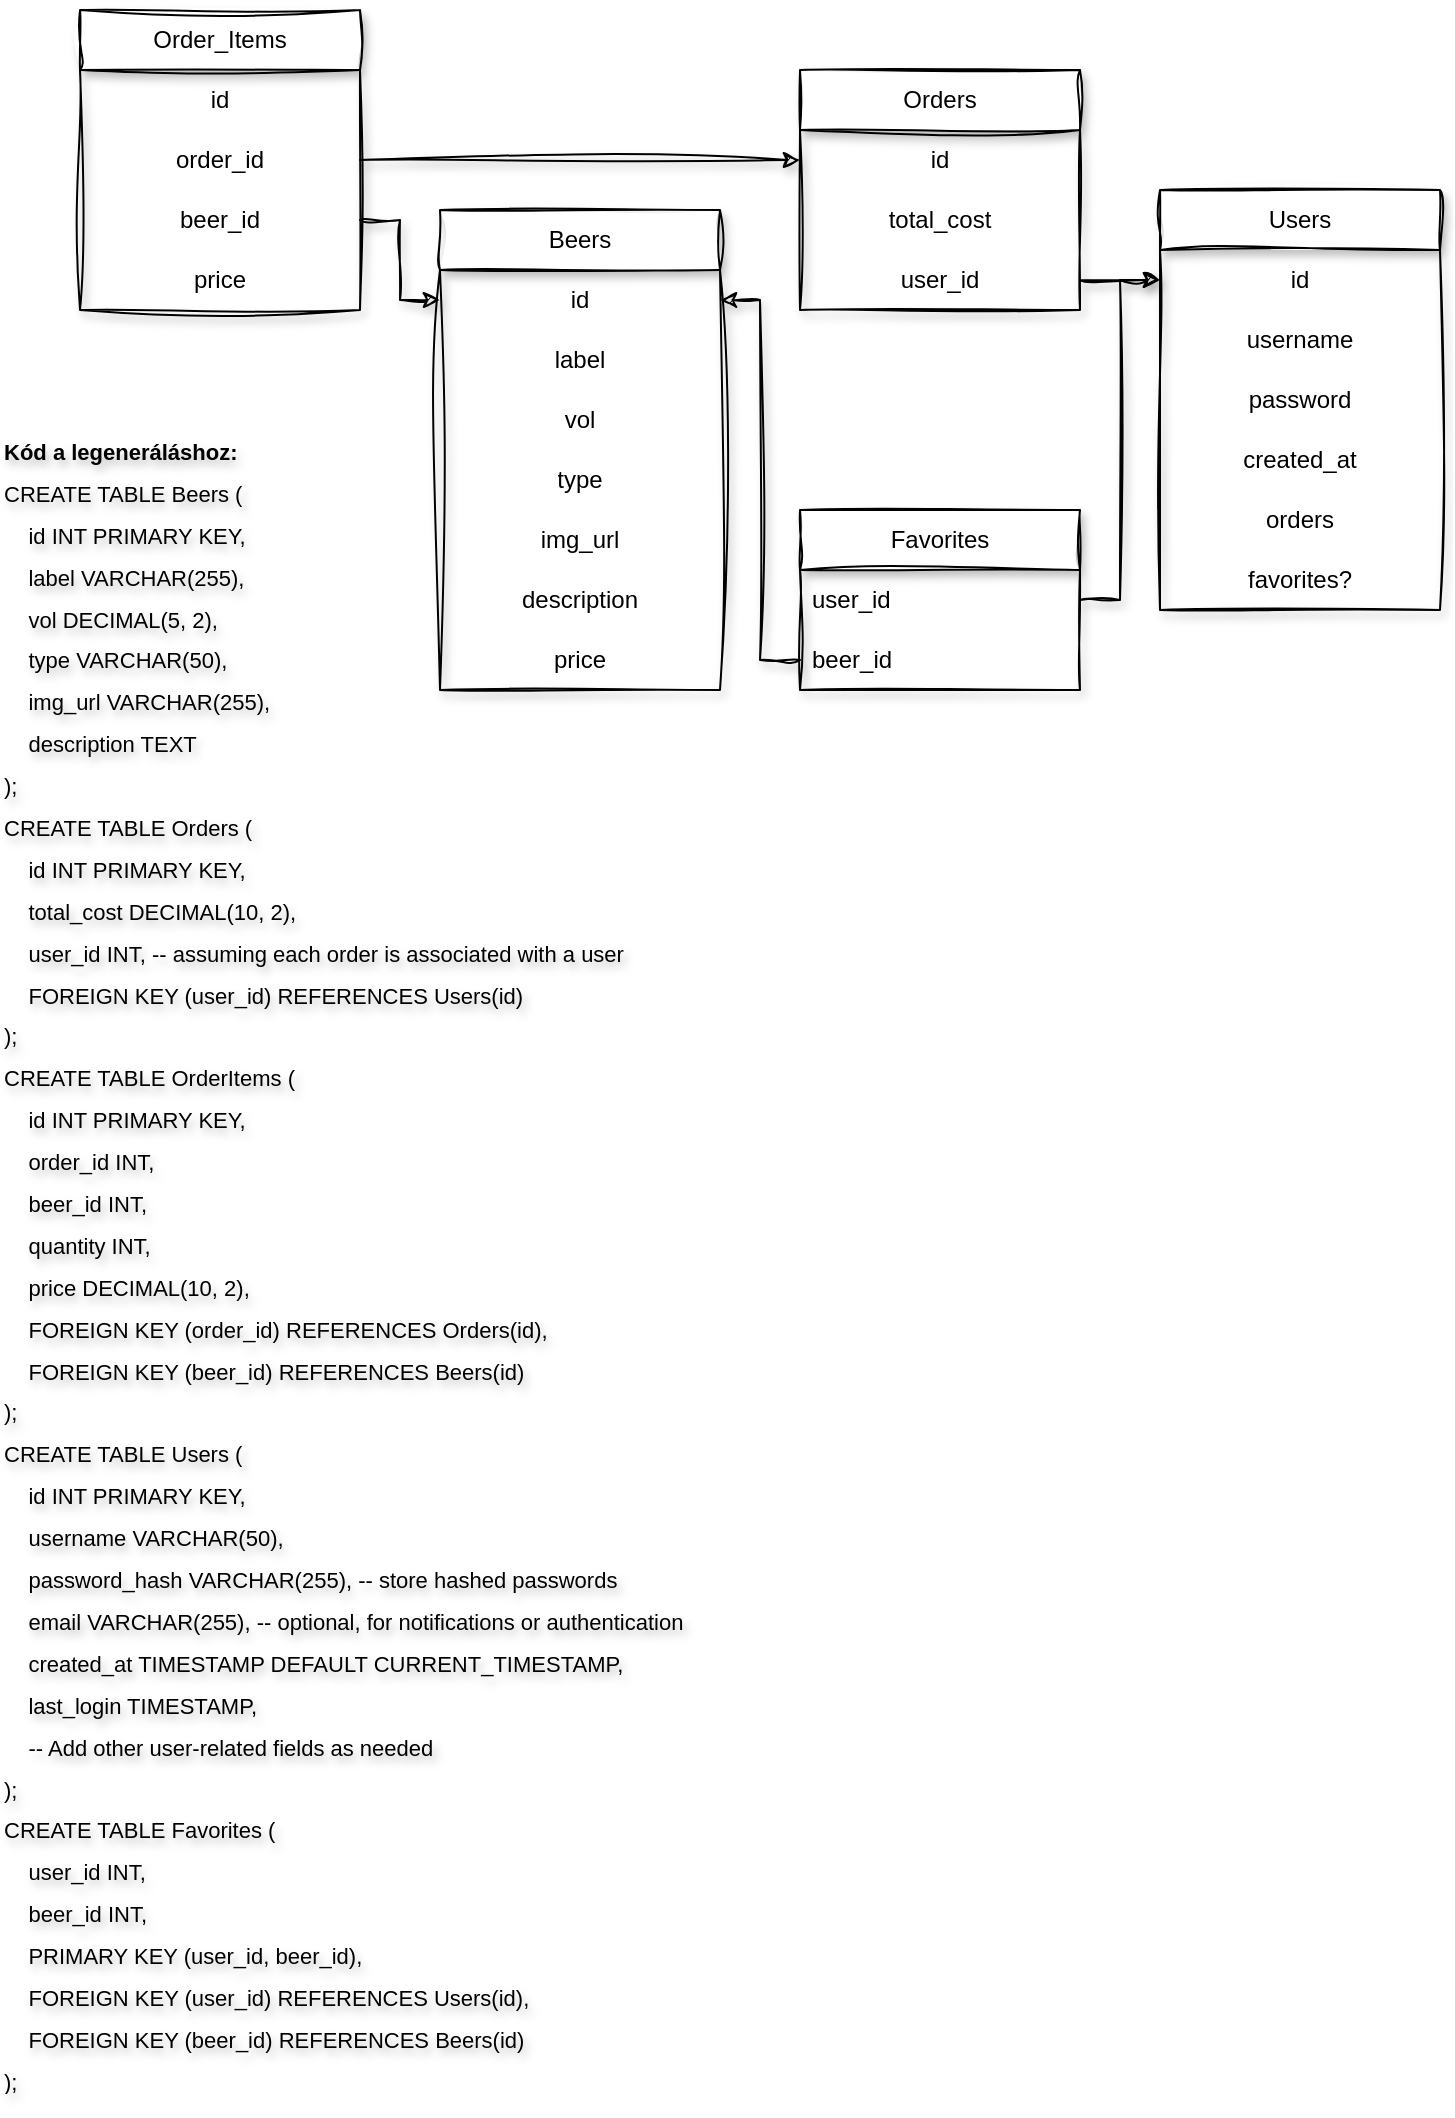 <mxfile version="24.2.5" type="device">
  <diagram name="Page-1" id="MGSu49-idK0sleufcpFF">
    <mxGraphModel dx="1562" dy="1023" grid="1" gridSize="10" guides="1" tooltips="1" connect="1" arrows="1" fold="1" page="1" pageScale="1" pageWidth="850" pageHeight="1100" math="0" shadow="0">
      <root>
        <mxCell id="0" />
        <mxCell id="1" parent="0" />
        <mxCell id="rIwgLL_nd4T7EvpAHdd8-36" value="&lt;h1 style=&quot;margin-top: 0px; line-height: 90%; font-size: 11px;&quot;&gt;&lt;font style=&quot;font-size: 11px;&quot;&gt;Kód a legeneráláshoz:&lt;/font&gt;&lt;/h1&gt;&lt;p style=&quot;line-height: 90%; font-size: 11px;&quot;&gt;&lt;font style=&quot;font-size: 11px;&quot;&gt;CREATE TABLE&lt;font style=&quot;font-size: 11px;&quot;&gt; Beers (&lt;/font&gt;&lt;/font&gt;&lt;/p&gt;&lt;p style=&quot;line-height: 90%; font-size: 11px;&quot;&gt;&lt;font style=&quot;font-size: 11px;&quot;&gt;&amp;nbsp; &amp;nbsp; id INT PRIMARY KEY,&lt;/font&gt;&lt;/p&gt;&lt;p style=&quot;line-height: 90%; font-size: 11px;&quot;&gt;&lt;font style=&quot;font-size: 11px;&quot;&gt;&amp;nbsp; &amp;nbsp; label VARCHAR(255),&lt;/font&gt;&lt;/p&gt;&lt;p style=&quot;margin-top: 10px; line-height: 90%; font-size: 11px;&quot;&gt;&lt;font style=&quot;font-size: 11px;&quot;&gt;&amp;nbsp; &amp;nbsp; vol DECIMAL(5, 2),&lt;/font&gt;&lt;/p&gt;&lt;p style=&quot;line-height: 90%; font-size: 11px;&quot;&gt;&lt;font style=&quot;font-size: 11px;&quot;&gt;&amp;nbsp; &amp;nbsp; type VARCHAR(50),&lt;/font&gt;&lt;/p&gt;&lt;p style=&quot;line-height: 90%; font-size: 11px;&quot;&gt;&lt;font style=&quot;font-size: 11px;&quot;&gt;&amp;nbsp; &amp;nbsp; img_url VARCHAR(255),&lt;/font&gt;&lt;/p&gt;&lt;p style=&quot;line-height: 90%; font-size: 11px;&quot;&gt;&lt;font style=&quot;font-size: 11px;&quot;&gt;&amp;nbsp; &amp;nbsp; description TEXT&lt;/font&gt;&lt;/p&gt;&lt;p style=&quot;line-height: 90%; font-size: 11px;&quot;&gt;&lt;font style=&quot;font-size: 11px;&quot;&gt;);&lt;/font&gt;&lt;/p&gt;&lt;p style=&quot;line-height: 90%; font-size: 11px;&quot;&gt;&lt;font style=&quot;font-size: 11px;&quot;&gt;CREATE TABLE Orders (&lt;/font&gt;&lt;/p&gt;&lt;p style=&quot;line-height: 90%; font-size: 11px;&quot;&gt;&lt;font style=&quot;font-size: 11px;&quot;&gt;&amp;nbsp; &amp;nbsp; id INT PRIMARY KEY,&lt;/font&gt;&lt;/p&gt;&lt;p style=&quot;line-height: 90%; font-size: 11px;&quot;&gt;&lt;font style=&quot;font-size: 11px;&quot;&gt;&amp;nbsp; &amp;nbsp; total_cost DECIMAL(10, 2),&lt;/font&gt;&lt;/p&gt;&lt;p style=&quot;line-height: 90%; font-size: 11px;&quot;&gt;&lt;font style=&quot;font-size: 11px;&quot;&gt;&amp;nbsp; &amp;nbsp; user_id INT, -- assuming each order is associated with a user&lt;/font&gt;&lt;/p&gt;&lt;p style=&quot;line-height: 90%; font-size: 11px;&quot;&gt;&lt;font style=&quot;font-size: 11px;&quot;&gt;&amp;nbsp; &amp;nbsp; FOREIGN KEY (user_id) REFERENCES Users(id)&lt;/font&gt;&lt;/p&gt;&lt;p style=&quot;line-height: 90%; font-size: 11px;&quot;&gt;&lt;font style=&quot;font-size: 11px;&quot;&gt;);&lt;/font&gt;&lt;/p&gt;&lt;p style=&quot;line-height: 90%; font-size: 11px;&quot;&gt;&lt;font style=&quot;font-size: 11px;&quot;&gt;CREATE TABLE OrderItems (&lt;/font&gt;&lt;/p&gt;&lt;p style=&quot;line-height: 90%; font-size: 11px;&quot;&gt;&lt;font style=&quot;font-size: 11px;&quot;&gt;&amp;nbsp; &amp;nbsp; id INT PRIMARY KEY,&lt;/font&gt;&lt;/p&gt;&lt;p style=&quot;line-height: 90%; font-size: 11px;&quot;&gt;&lt;font style=&quot;font-size: 11px;&quot;&gt;&amp;nbsp; &amp;nbsp; order_id INT,&lt;/font&gt;&lt;/p&gt;&lt;p style=&quot;line-height: 90%; font-size: 11px;&quot;&gt;&lt;font style=&quot;font-size: 11px;&quot;&gt;&amp;nbsp; &amp;nbsp; beer_id INT,&lt;/font&gt;&lt;/p&gt;&lt;p style=&quot;line-height: 90%; font-size: 11px;&quot;&gt;&lt;font style=&quot;font-size: 11px;&quot;&gt;&amp;nbsp; &amp;nbsp; quantity INT,&lt;/font&gt;&lt;/p&gt;&lt;p style=&quot;line-height: 90%; font-size: 11px;&quot;&gt;&lt;font style=&quot;font-size: 11px;&quot;&gt;&amp;nbsp; &amp;nbsp; price DECIMAL(10, 2),&lt;/font&gt;&lt;/p&gt;&lt;p style=&quot;line-height: 90%; font-size: 11px;&quot;&gt;&lt;font style=&quot;font-size: 11px;&quot;&gt;&amp;nbsp; &amp;nbsp; FOREIGN KEY (order_id) REFERENCES Orders(id),&lt;/font&gt;&lt;/p&gt;&lt;p style=&quot;line-height: 90%; font-size: 11px;&quot;&gt;&lt;font style=&quot;font-size: 11px;&quot;&gt;&amp;nbsp; &amp;nbsp; FOREIGN KEY (beer_id) REFERENCES Beers(id)&lt;/font&gt;&lt;/p&gt;&lt;p style=&quot;line-height: 90%; font-size: 11px;&quot;&gt;&lt;font style=&quot;font-size: 11px;&quot;&gt;);&lt;/font&gt;&lt;/p&gt;&lt;p style=&quot;line-height: 90%; font-size: 11px;&quot;&gt;&lt;font style=&quot;font-size: 11px;&quot;&gt;CREATE TABLE Users (&lt;/font&gt;&lt;/p&gt;&lt;p style=&quot;line-height: 90%; font-size: 11px;&quot;&gt;&lt;font style=&quot;font-size: 11px;&quot;&gt;&amp;nbsp; &amp;nbsp; id INT PRIMARY KEY,&lt;/font&gt;&lt;/p&gt;&lt;p style=&quot;line-height: 90%; font-size: 11px;&quot;&gt;&lt;font style=&quot;font-size: 11px;&quot;&gt;&amp;nbsp; &amp;nbsp; username VARCHAR(50),&lt;/font&gt;&lt;/p&gt;&lt;p style=&quot;line-height: 90%; font-size: 11px;&quot;&gt;&lt;font style=&quot;font-size: 11px;&quot;&gt;&amp;nbsp; &amp;nbsp; password_hash VARCHAR(255), -- store hashed passwords&lt;/font&gt;&lt;/p&gt;&lt;p style=&quot;line-height: 90%; font-size: 11px;&quot;&gt;&lt;font style=&quot;font-size: 11px;&quot;&gt;&amp;nbsp; &amp;nbsp; email VARCHAR(255), -- optional, for notifications or authentication&lt;/font&gt;&lt;/p&gt;&lt;p style=&quot;line-height: 90%; font-size: 11px;&quot;&gt;&lt;font style=&quot;font-size: 11px;&quot;&gt;&amp;nbsp; &amp;nbsp; created_at TIMESTAMP DEFAULT CURRENT_TIMESTAMP,&lt;/font&gt;&lt;/p&gt;&lt;p style=&quot;line-height: 90%; font-size: 11px;&quot;&gt;&lt;font style=&quot;font-size: 11px;&quot;&gt;&amp;nbsp; &amp;nbsp; last_login TIMESTAMP,&lt;/font&gt;&lt;/p&gt;&lt;p style=&quot;line-height: 90%; font-size: 11px;&quot;&gt;&lt;font style=&quot;font-size: 11px;&quot;&gt;&amp;nbsp; &amp;nbsp; -- Add other user-related fields as needed&lt;/font&gt;&lt;/p&gt;&lt;p style=&quot;line-height: 90%; font-size: 11px;&quot;&gt;&lt;font style=&quot;font-size: 11px;&quot;&gt;);&lt;/font&gt;&lt;/p&gt;&lt;p style=&quot;line-height: 90%; font-size: 11px;&quot;&gt;&lt;font style=&quot;font-size: 11px;&quot;&gt;CREATE TABLE Favorites (&lt;/font&gt;&lt;/p&gt;&lt;p style=&quot;line-height: 90%; font-size: 11px;&quot;&gt;&lt;font style=&quot;font-size: 11px;&quot;&gt;&amp;nbsp; &amp;nbsp; user_id INT,&lt;/font&gt;&lt;/p&gt;&lt;p style=&quot;line-height: 90%; font-size: 11px;&quot;&gt;&lt;font style=&quot;font-size: 11px;&quot;&gt;&amp;nbsp; &amp;nbsp; beer_id INT,&lt;/font&gt;&lt;/p&gt;&lt;p style=&quot;line-height: 90%; font-size: 11px;&quot;&gt;&lt;font style=&quot;font-size: 11px;&quot;&gt;&amp;nbsp; &amp;nbsp; PRIMARY KEY (user_id, beer_id),&lt;/font&gt;&lt;/p&gt;&lt;p style=&quot;line-height: 90%; font-size: 11px;&quot;&gt;&lt;font style=&quot;font-size: 11px;&quot;&gt;&amp;nbsp; &amp;nbsp; FOREIGN KEY (user_id) REFERENCES Users(id),&lt;/font&gt;&lt;/p&gt;&lt;p style=&quot;line-height: 90%; font-size: 11px;&quot;&gt;&lt;font style=&quot;font-size: 11px;&quot;&gt;&amp;nbsp; &amp;nbsp; FOREIGN KEY (beer_id) REFERENCES Beers(id)&lt;/font&gt;&lt;/p&gt;&lt;p style=&quot;line-height: 90%; font-size: 11px;&quot;&gt;&lt;font style=&quot;font-size: 11px;&quot;&gt;);&lt;/font&gt;&lt;/p&gt;" style="text;html=1;whiteSpace=wrap;overflow=hidden;rounded=0;textShadow=1;fillColor=none;" parent="1" vertex="1">
          <mxGeometry x="45" y="250" width="580" height="840" as="geometry" />
        </mxCell>
        <mxCell id="cBB7_eiczmn3xFLBJ32k-1" value="Users" style="swimlane;fontStyle=0;childLayout=stackLayout;horizontal=1;startSize=30;horizontalStack=0;resizeParent=1;resizeParentMax=0;resizeLast=0;collapsible=1;marginBottom=0;whiteSpace=wrap;html=1;textShadow=0;labelBackgroundColor=none;sketch=1;curveFitting=1;jiggle=2;shadow=1;" parent="1" vertex="1">
          <mxGeometry x="625" y="130" width="140" height="210" as="geometry" />
        </mxCell>
        <mxCell id="rIwgLL_nd4T7EvpAHdd8-21" value="id" style="text;strokeColor=none;fillColor=none;align=center;verticalAlign=middle;spacingLeft=4;spacingRight=4;overflow=hidden;points=[[0,0.5],[1,0.5]];portConstraint=eastwest;rotatable=0;whiteSpace=wrap;html=1;textShadow=0;labelBackgroundColor=none;sketch=1;curveFitting=1;jiggle=2;shadow=1;" parent="cBB7_eiczmn3xFLBJ32k-1" vertex="1">
          <mxGeometry y="30" width="140" height="30" as="geometry" />
        </mxCell>
        <mxCell id="cBB7_eiczmn3xFLBJ32k-2" value="username" style="text;strokeColor=none;fillColor=none;align=center;verticalAlign=middle;spacingLeft=4;spacingRight=4;overflow=hidden;points=[[0,0.5],[1,0.5]];portConstraint=eastwest;rotatable=0;whiteSpace=wrap;html=1;textShadow=0;labelBackgroundColor=none;sketch=1;curveFitting=1;jiggle=2;shadow=1;" parent="cBB7_eiczmn3xFLBJ32k-1" vertex="1">
          <mxGeometry y="60" width="140" height="30" as="geometry" />
        </mxCell>
        <mxCell id="cBB7_eiczmn3xFLBJ32k-3" value="password" style="text;strokeColor=none;fillColor=none;align=center;verticalAlign=middle;spacingLeft=4;spacingRight=4;overflow=hidden;points=[[0,0.5],[1,0.5]];portConstraint=eastwest;rotatable=0;whiteSpace=wrap;html=1;textShadow=0;labelBackgroundColor=none;sketch=1;curveFitting=1;jiggle=2;shadow=1;" parent="cBB7_eiczmn3xFLBJ32k-1" vertex="1">
          <mxGeometry y="90" width="140" height="30" as="geometry" />
        </mxCell>
        <mxCell id="rIwgLL_nd4T7EvpAHdd8-19" value="created_at" style="text;html=1;align=center;verticalAlign=middle;whiteSpace=wrap;rounded=0;textShadow=0;labelBackgroundColor=none;sketch=1;curveFitting=1;jiggle=2;shadow=1;" parent="cBB7_eiczmn3xFLBJ32k-1" vertex="1">
          <mxGeometry y="120" width="140" height="30" as="geometry" />
        </mxCell>
        <mxCell id="cBB7_eiczmn3xFLBJ32k-4" value="orders" style="text;strokeColor=none;fillColor=none;align=center;verticalAlign=middle;spacingLeft=4;spacingRight=4;overflow=hidden;points=[[0,0.5],[1,0.5]];portConstraint=eastwest;rotatable=0;whiteSpace=wrap;html=1;textShadow=0;labelBackgroundColor=none;sketch=1;curveFitting=1;jiggle=2;shadow=1;" parent="cBB7_eiczmn3xFLBJ32k-1" vertex="1">
          <mxGeometry y="150" width="140" height="30" as="geometry" />
        </mxCell>
        <mxCell id="cBB7_eiczmn3xFLBJ32k-6" value="favorites?" style="text;strokeColor=none;fillColor=none;align=center;verticalAlign=middle;spacingLeft=4;spacingRight=4;overflow=hidden;points=[[0,0.5],[1,0.5]];portConstraint=eastwest;rotatable=0;whiteSpace=wrap;html=1;textShadow=0;labelBackgroundColor=none;sketch=1;curveFitting=1;jiggle=2;shadow=1;" parent="cBB7_eiczmn3xFLBJ32k-1" vertex="1">
          <mxGeometry y="180" width="140" height="30" as="geometry" />
        </mxCell>
        <mxCell id="cBB7_eiczmn3xFLBJ32k-13" value="Orders" style="swimlane;fontStyle=0;childLayout=stackLayout;horizontal=1;startSize=30;horizontalStack=0;resizeParent=1;resizeParentMax=0;resizeLast=0;collapsible=1;marginBottom=0;whiteSpace=wrap;html=1;textShadow=0;labelBackgroundColor=none;sketch=1;curveFitting=1;jiggle=2;shadow=1;" parent="1" vertex="1">
          <mxGeometry x="445" y="70" width="140" height="120" as="geometry" />
        </mxCell>
        <mxCell id="cBB7_eiczmn3xFLBJ32k-14" value="id" style="text;strokeColor=none;fillColor=none;align=center;verticalAlign=middle;spacingLeft=4;spacingRight=4;overflow=hidden;points=[[0,0.5],[1,0.5]];portConstraint=eastwest;rotatable=0;whiteSpace=wrap;html=1;textShadow=0;labelBackgroundColor=none;sketch=1;curveFitting=1;jiggle=2;shadow=1;" parent="cBB7_eiczmn3xFLBJ32k-13" vertex="1">
          <mxGeometry y="30" width="140" height="30" as="geometry" />
        </mxCell>
        <mxCell id="cBB7_eiczmn3xFLBJ32k-15" value="total_cost" style="text;strokeColor=none;fillColor=none;align=center;verticalAlign=middle;spacingLeft=4;spacingRight=4;overflow=hidden;points=[[0,0.5],[1,0.5]];portConstraint=eastwest;rotatable=0;whiteSpace=wrap;html=1;textShadow=0;labelBackgroundColor=none;sketch=1;curveFitting=1;jiggle=2;shadow=1;" parent="cBB7_eiczmn3xFLBJ32k-13" vertex="1">
          <mxGeometry y="60" width="140" height="30" as="geometry" />
        </mxCell>
        <mxCell id="cBB7_eiczmn3xFLBJ32k-16" value="user_id" style="text;strokeColor=none;fillColor=none;align=center;verticalAlign=middle;spacingLeft=4;spacingRight=4;overflow=hidden;points=[[0,0.5],[1,0.5]];portConstraint=eastwest;rotatable=0;whiteSpace=wrap;html=1;textShadow=0;labelBackgroundColor=none;sketch=1;curveFitting=1;jiggle=2;shadow=1;" parent="cBB7_eiczmn3xFLBJ32k-13" vertex="1">
          <mxGeometry y="90" width="140" height="30" as="geometry" />
        </mxCell>
        <mxCell id="rIwgLL_nd4T7EvpAHdd8-12" value="Order_Items" style="swimlane;fontStyle=0;childLayout=stackLayout;horizontal=1;startSize=30;horizontalStack=0;resizeParent=1;resizeParentMax=0;resizeLast=0;collapsible=1;marginBottom=0;whiteSpace=wrap;html=1;textShadow=0;labelBackgroundColor=none;sketch=1;curveFitting=1;jiggle=2;shadow=1;" parent="1" vertex="1">
          <mxGeometry x="85" y="40" width="140" height="150" as="geometry" />
        </mxCell>
        <mxCell id="rIwgLL_nd4T7EvpAHdd8-13" value="id" style="text;strokeColor=none;fillColor=none;align=center;verticalAlign=middle;spacingLeft=4;spacingRight=4;overflow=hidden;points=[[0,0.5],[1,0.5]];portConstraint=eastwest;rotatable=0;whiteSpace=wrap;html=1;textShadow=0;labelBackgroundColor=none;sketch=1;curveFitting=1;jiggle=2;shadow=1;" parent="rIwgLL_nd4T7EvpAHdd8-12" vertex="1">
          <mxGeometry y="30" width="140" height="30" as="geometry" />
        </mxCell>
        <mxCell id="rIwgLL_nd4T7EvpAHdd8-14" value="order_id" style="text;strokeColor=none;fillColor=none;align=center;verticalAlign=middle;spacingLeft=4;spacingRight=4;overflow=hidden;points=[[0,0.5],[1,0.5]];portConstraint=eastwest;rotatable=0;whiteSpace=wrap;html=1;textShadow=0;labelBackgroundColor=none;sketch=1;curveFitting=1;jiggle=2;shadow=1;" parent="rIwgLL_nd4T7EvpAHdd8-12" vertex="1">
          <mxGeometry y="60" width="140" height="30" as="geometry" />
        </mxCell>
        <mxCell id="rIwgLL_nd4T7EvpAHdd8-15" value="beer_id" style="text;strokeColor=none;fillColor=none;align=center;verticalAlign=middle;spacingLeft=4;spacingRight=4;overflow=hidden;points=[[0,0.5],[1,0.5]];portConstraint=eastwest;rotatable=0;whiteSpace=wrap;html=1;textShadow=0;labelBackgroundColor=none;sketch=1;curveFitting=1;jiggle=2;shadow=1;" parent="rIwgLL_nd4T7EvpAHdd8-12" vertex="1">
          <mxGeometry y="90" width="140" height="30" as="geometry" />
        </mxCell>
        <mxCell id="rIwgLL_nd4T7EvpAHdd8-16" value="price" style="text;html=1;align=center;verticalAlign=middle;whiteSpace=wrap;rounded=0;textShadow=0;labelBackgroundColor=none;sketch=1;curveFitting=1;jiggle=2;shadow=1;" parent="rIwgLL_nd4T7EvpAHdd8-12" vertex="1">
          <mxGeometry y="120" width="140" height="30" as="geometry" />
        </mxCell>
        <mxCell id="rIwgLL_nd4T7EvpAHdd8-17" style="edgeStyle=orthogonalEdgeStyle;rounded=0;orthogonalLoop=1;jettySize=auto;html=1;textShadow=0;labelBackgroundColor=none;sketch=1;curveFitting=1;jiggle=2;shadow=1;" parent="1" source="rIwgLL_nd4T7EvpAHdd8-14" target="cBB7_eiczmn3xFLBJ32k-14" edge="1">
          <mxGeometry relative="1" as="geometry" />
        </mxCell>
        <mxCell id="rIwgLL_nd4T7EvpAHdd8-18" style="edgeStyle=orthogonalEdgeStyle;rounded=0;orthogonalLoop=1;jettySize=auto;html=1;textShadow=0;labelBackgroundColor=none;sketch=1;curveFitting=1;jiggle=2;shadow=1;" parent="1" source="rIwgLL_nd4T7EvpAHdd8-15" target="cBB7_eiczmn3xFLBJ32k-8" edge="1">
          <mxGeometry relative="1" as="geometry" />
        </mxCell>
        <mxCell id="rIwgLL_nd4T7EvpAHdd8-22" style="edgeStyle=orthogonalEdgeStyle;rounded=0;orthogonalLoop=1;jettySize=auto;html=1;textShadow=0;labelBackgroundColor=none;sketch=1;curveFitting=1;jiggle=2;shadow=1;" parent="1" source="cBB7_eiczmn3xFLBJ32k-16" target="rIwgLL_nd4T7EvpAHdd8-21" edge="1">
          <mxGeometry relative="1" as="geometry" />
        </mxCell>
        <mxCell id="rIwgLL_nd4T7EvpAHdd8-30" value="Favorites" style="swimlane;fontStyle=0;childLayout=stackLayout;horizontal=1;startSize=30;horizontalStack=0;resizeParent=1;resizeParentMax=0;resizeLast=0;collapsible=1;marginBottom=0;whiteSpace=wrap;html=1;textShadow=0;labelBackgroundColor=none;sketch=1;curveFitting=1;jiggle=2;shadow=1;" parent="1" vertex="1">
          <mxGeometry x="445" y="290" width="140" height="90" as="geometry" />
        </mxCell>
        <mxCell id="rIwgLL_nd4T7EvpAHdd8-31" value="user_id" style="text;strokeColor=none;fillColor=none;align=left;verticalAlign=middle;spacingLeft=4;spacingRight=4;overflow=hidden;points=[[0,0.5],[1,0.5]];portConstraint=eastwest;rotatable=0;whiteSpace=wrap;html=1;textShadow=0;labelBackgroundColor=none;sketch=1;curveFitting=1;jiggle=2;shadow=1;" parent="rIwgLL_nd4T7EvpAHdd8-30" vertex="1">
          <mxGeometry y="30" width="140" height="30" as="geometry" />
        </mxCell>
        <mxCell id="rIwgLL_nd4T7EvpAHdd8-32" value="beer_id" style="text;strokeColor=none;fillColor=none;align=left;verticalAlign=middle;spacingLeft=4;spacingRight=4;overflow=hidden;points=[[0,0.5],[1,0.5]];portConstraint=eastwest;rotatable=0;whiteSpace=wrap;html=1;textShadow=0;labelBackgroundColor=none;sketch=1;curveFitting=1;jiggle=2;shadow=1;" parent="rIwgLL_nd4T7EvpAHdd8-30" vertex="1">
          <mxGeometry y="60" width="140" height="30" as="geometry" />
        </mxCell>
        <mxCell id="rIwgLL_nd4T7EvpAHdd8-34" style="edgeStyle=orthogonalEdgeStyle;rounded=0;orthogonalLoop=1;jettySize=auto;html=1;textShadow=0;labelBackgroundColor=none;sketch=1;curveFitting=1;jiggle=2;shadow=1;" parent="1" source="rIwgLL_nd4T7EvpAHdd8-31" target="rIwgLL_nd4T7EvpAHdd8-21" edge="1">
          <mxGeometry relative="1" as="geometry" />
        </mxCell>
        <mxCell id="rIwgLL_nd4T7EvpAHdd8-35" style="edgeStyle=orthogonalEdgeStyle;rounded=0;orthogonalLoop=1;jettySize=auto;html=1;textShadow=0;labelBackgroundColor=none;sketch=1;curveFitting=1;jiggle=2;shadow=1;" parent="1" source="rIwgLL_nd4T7EvpAHdd8-32" target="cBB7_eiczmn3xFLBJ32k-8" edge="1">
          <mxGeometry relative="1" as="geometry" />
        </mxCell>
        <mxCell id="cBB7_eiczmn3xFLBJ32k-7" value="Beers" style="swimlane;fontStyle=0;childLayout=stackLayout;horizontal=1;startSize=30;horizontalStack=0;resizeParent=1;resizeParentMax=0;resizeLast=0;collapsible=1;marginBottom=0;whiteSpace=wrap;html=1;textShadow=0;labelBackgroundColor=none;sketch=1;curveFitting=1;jiggle=2;shadow=1;" parent="1" vertex="1">
          <mxGeometry x="265" y="140" width="140" height="240" as="geometry" />
        </mxCell>
        <mxCell id="cBB7_eiczmn3xFLBJ32k-8" value="id" style="text;strokeColor=none;fillColor=none;align=center;verticalAlign=middle;spacingLeft=4;spacingRight=4;overflow=hidden;points=[[0,0.5],[1,0.5]];portConstraint=eastwest;rotatable=0;whiteSpace=wrap;html=1;textShadow=0;labelBackgroundColor=none;sketch=1;curveFitting=1;jiggle=2;shadow=1;" parent="cBB7_eiczmn3xFLBJ32k-7" vertex="1">
          <mxGeometry y="30" width="140" height="30" as="geometry" />
        </mxCell>
        <mxCell id="rIwgLL_nd4T7EvpAHdd8-1" value="label" style="text;strokeColor=none;fillColor=none;align=center;verticalAlign=middle;spacingLeft=4;spacingRight=4;overflow=hidden;points=[[0,0.5],[1,0.5]];portConstraint=eastwest;rotatable=0;whiteSpace=wrap;html=1;textShadow=0;labelBackgroundColor=none;sketch=1;curveFitting=1;jiggle=2;shadow=1;" parent="cBB7_eiczmn3xFLBJ32k-7" vertex="1">
          <mxGeometry y="60" width="140" height="30" as="geometry" />
        </mxCell>
        <mxCell id="cBB7_eiczmn3xFLBJ32k-11" value="vol" style="text;strokeColor=none;fillColor=none;align=center;verticalAlign=middle;spacingLeft=4;spacingRight=4;overflow=hidden;points=[[0,0.5],[1,0.5]];portConstraint=eastwest;rotatable=0;whiteSpace=wrap;html=1;textShadow=0;labelBackgroundColor=none;sketch=1;curveFitting=1;jiggle=2;shadow=1;" parent="cBB7_eiczmn3xFLBJ32k-7" vertex="1">
          <mxGeometry y="90" width="140" height="30" as="geometry" />
        </mxCell>
        <mxCell id="cBB7_eiczmn3xFLBJ32k-12" value="type" style="text;strokeColor=none;fillColor=none;align=center;verticalAlign=middle;spacingLeft=4;spacingRight=4;overflow=hidden;points=[[0,0.5],[1,0.5]];portConstraint=eastwest;rotatable=0;whiteSpace=wrap;html=1;textShadow=0;labelBackgroundColor=none;sketch=1;curveFitting=1;jiggle=2;shadow=1;" parent="cBB7_eiczmn3xFLBJ32k-7" vertex="1">
          <mxGeometry y="120" width="140" height="30" as="geometry" />
        </mxCell>
        <mxCell id="cBB7_eiczmn3xFLBJ32k-17" value="img_url" style="text;html=1;align=center;verticalAlign=middle;whiteSpace=wrap;rounded=0;textShadow=0;labelBackgroundColor=none;sketch=1;curveFitting=1;jiggle=2;shadow=1;" parent="cBB7_eiczmn3xFLBJ32k-7" vertex="1">
          <mxGeometry y="150" width="140" height="30" as="geometry" />
        </mxCell>
        <mxCell id="cBB7_eiczmn3xFLBJ32k-10" value="description" style="text;strokeColor=none;fillColor=none;align=center;verticalAlign=middle;spacingLeft=4;spacingRight=4;overflow=hidden;points=[[0,0.5],[1,0.5]];portConstraint=eastwest;rotatable=0;whiteSpace=wrap;html=1;textShadow=0;labelBackgroundColor=none;sketch=1;curveFitting=1;jiggle=2;shadow=1;" parent="cBB7_eiczmn3xFLBJ32k-7" vertex="1">
          <mxGeometry y="180" width="140" height="30" as="geometry" />
        </mxCell>
        <mxCell id="_y7yZE4ueX1vkJ126kSU-1" value="price" style="text;strokeColor=none;fillColor=none;align=center;verticalAlign=middle;spacingLeft=4;spacingRight=4;overflow=hidden;points=[[0,0.5],[1,0.5]];portConstraint=eastwest;rotatable=0;whiteSpace=wrap;html=1;textShadow=0;labelBackgroundColor=none;sketch=1;curveFitting=1;jiggle=2;shadow=1;" vertex="1" parent="cBB7_eiczmn3xFLBJ32k-7">
          <mxGeometry y="210" width="140" height="30" as="geometry" />
        </mxCell>
      </root>
    </mxGraphModel>
  </diagram>
</mxfile>
